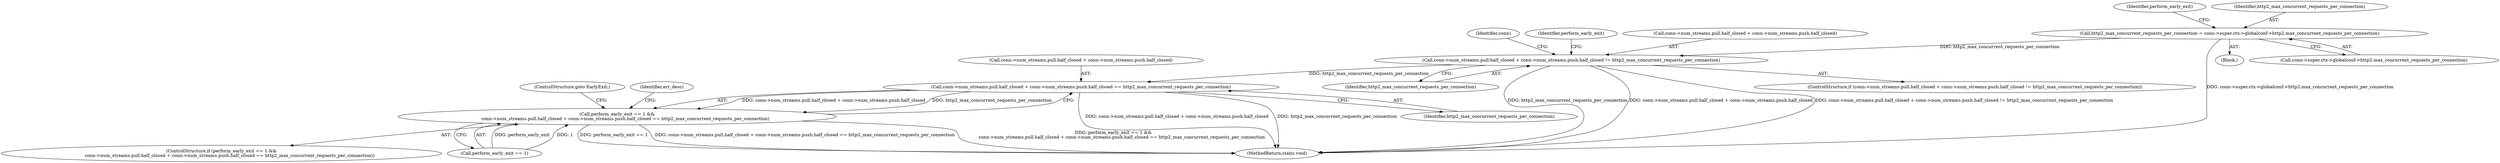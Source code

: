 digraph "0_h2o_1c0808d580da09fdec5a9a74ff09e103ea058dd4_1@API" {
"1000107" [label="(Call,http2_max_concurrent_requests_per_connection = conn->super.ctx->globalconf->http2.max_concurrent_requests_per_connection)"];
"1000125" [label="(Call,conn->num_streams.pull.half_closed + conn->num_streams.push.half_closed != http2_max_concurrent_requests_per_connection)"];
"1000167" [label="(Call,conn->num_streams.pull.half_closed + conn->num_streams.push.half_closed == http2_max_concurrent_requests_per_connection)"];
"1000163" [label="(Call,perform_early_exit == 1 &&\n            conn->num_streams.pull.half_closed + conn->num_streams.push.half_closed == http2_max_concurrent_requests_per_connection)"];
"1000107" [label="(Call,http2_max_concurrent_requests_per_connection = conn->super.ctx->globalconf->http2.max_concurrent_requests_per_connection)"];
"1000141" [label="(Identifier,http2_max_concurrent_requests_per_connection)"];
"1000264" [label="(MethodReturn,static void)"];
"1000149" [label="(Identifier,conn)"];
"1000162" [label="(ControlStructure,if (perform_early_exit == 1 &&\n            conn->num_streams.pull.half_closed + conn->num_streams.push.half_closed == http2_max_concurrent_requests_per_connection))"];
"1000122" [label="(Identifier,perform_early_exit)"];
"1000184" [label="(ControlStructure,goto EarlyExit;)"];
"1000143" [label="(Identifier,perform_early_exit)"];
"1000105" [label="(Block,)"];
"1000187" [label="(Identifier,err_desc)"];
"1000183" [label="(Identifier,http2_max_concurrent_requests_per_connection)"];
"1000126" [label="(Call,conn->num_streams.pull.half_closed + conn->num_streams.push.half_closed)"];
"1000164" [label="(Call,perform_early_exit == 1)"];
"1000168" [label="(Call,conn->num_streams.pull.half_closed + conn->num_streams.push.half_closed)"];
"1000108" [label="(Identifier,http2_max_concurrent_requests_per_connection)"];
"1000125" [label="(Call,conn->num_streams.pull.half_closed + conn->num_streams.push.half_closed != http2_max_concurrent_requests_per_connection)"];
"1000109" [label="(Call,conn->super.ctx->globalconf->http2.max_concurrent_requests_per_connection)"];
"1000163" [label="(Call,perform_early_exit == 1 &&\n            conn->num_streams.pull.half_closed + conn->num_streams.push.half_closed == http2_max_concurrent_requests_per_connection)"];
"1000124" [label="(ControlStructure,if (conn->num_streams.pull.half_closed + conn->num_streams.push.half_closed != http2_max_concurrent_requests_per_connection))"];
"1000167" [label="(Call,conn->num_streams.pull.half_closed + conn->num_streams.push.half_closed == http2_max_concurrent_requests_per_connection)"];
"1000107" -> "1000105"  [label="AST: "];
"1000107" -> "1000109"  [label="CFG: "];
"1000108" -> "1000107"  [label="AST: "];
"1000109" -> "1000107"  [label="AST: "];
"1000122" -> "1000107"  [label="CFG: "];
"1000107" -> "1000264"  [label="DDG: conn->super.ctx->globalconf->http2.max_concurrent_requests_per_connection"];
"1000107" -> "1000125"  [label="DDG: http2_max_concurrent_requests_per_connection"];
"1000125" -> "1000124"  [label="AST: "];
"1000125" -> "1000141"  [label="CFG: "];
"1000126" -> "1000125"  [label="AST: "];
"1000141" -> "1000125"  [label="AST: "];
"1000143" -> "1000125"  [label="CFG: "];
"1000149" -> "1000125"  [label="CFG: "];
"1000125" -> "1000264"  [label="DDG: http2_max_concurrent_requests_per_connection"];
"1000125" -> "1000264"  [label="DDG: conn->num_streams.pull.half_closed + conn->num_streams.push.half_closed"];
"1000125" -> "1000264"  [label="DDG: conn->num_streams.pull.half_closed + conn->num_streams.push.half_closed != http2_max_concurrent_requests_per_connection"];
"1000125" -> "1000167"  [label="DDG: http2_max_concurrent_requests_per_connection"];
"1000167" -> "1000163"  [label="AST: "];
"1000167" -> "1000183"  [label="CFG: "];
"1000168" -> "1000167"  [label="AST: "];
"1000183" -> "1000167"  [label="AST: "];
"1000163" -> "1000167"  [label="CFG: "];
"1000167" -> "1000264"  [label="DDG: conn->num_streams.pull.half_closed + conn->num_streams.push.half_closed"];
"1000167" -> "1000264"  [label="DDG: http2_max_concurrent_requests_per_connection"];
"1000167" -> "1000163"  [label="DDG: conn->num_streams.pull.half_closed + conn->num_streams.push.half_closed"];
"1000167" -> "1000163"  [label="DDG: http2_max_concurrent_requests_per_connection"];
"1000163" -> "1000162"  [label="AST: "];
"1000163" -> "1000164"  [label="CFG: "];
"1000164" -> "1000163"  [label="AST: "];
"1000184" -> "1000163"  [label="CFG: "];
"1000187" -> "1000163"  [label="CFG: "];
"1000163" -> "1000264"  [label="DDG: perform_early_exit == 1"];
"1000163" -> "1000264"  [label="DDG: conn->num_streams.pull.half_closed + conn->num_streams.push.half_closed == http2_max_concurrent_requests_per_connection"];
"1000163" -> "1000264"  [label="DDG: perform_early_exit == 1 &&\n            conn->num_streams.pull.half_closed + conn->num_streams.push.half_closed == http2_max_concurrent_requests_per_connection"];
"1000164" -> "1000163"  [label="DDG: perform_early_exit"];
"1000164" -> "1000163"  [label="DDG: 1"];
}
